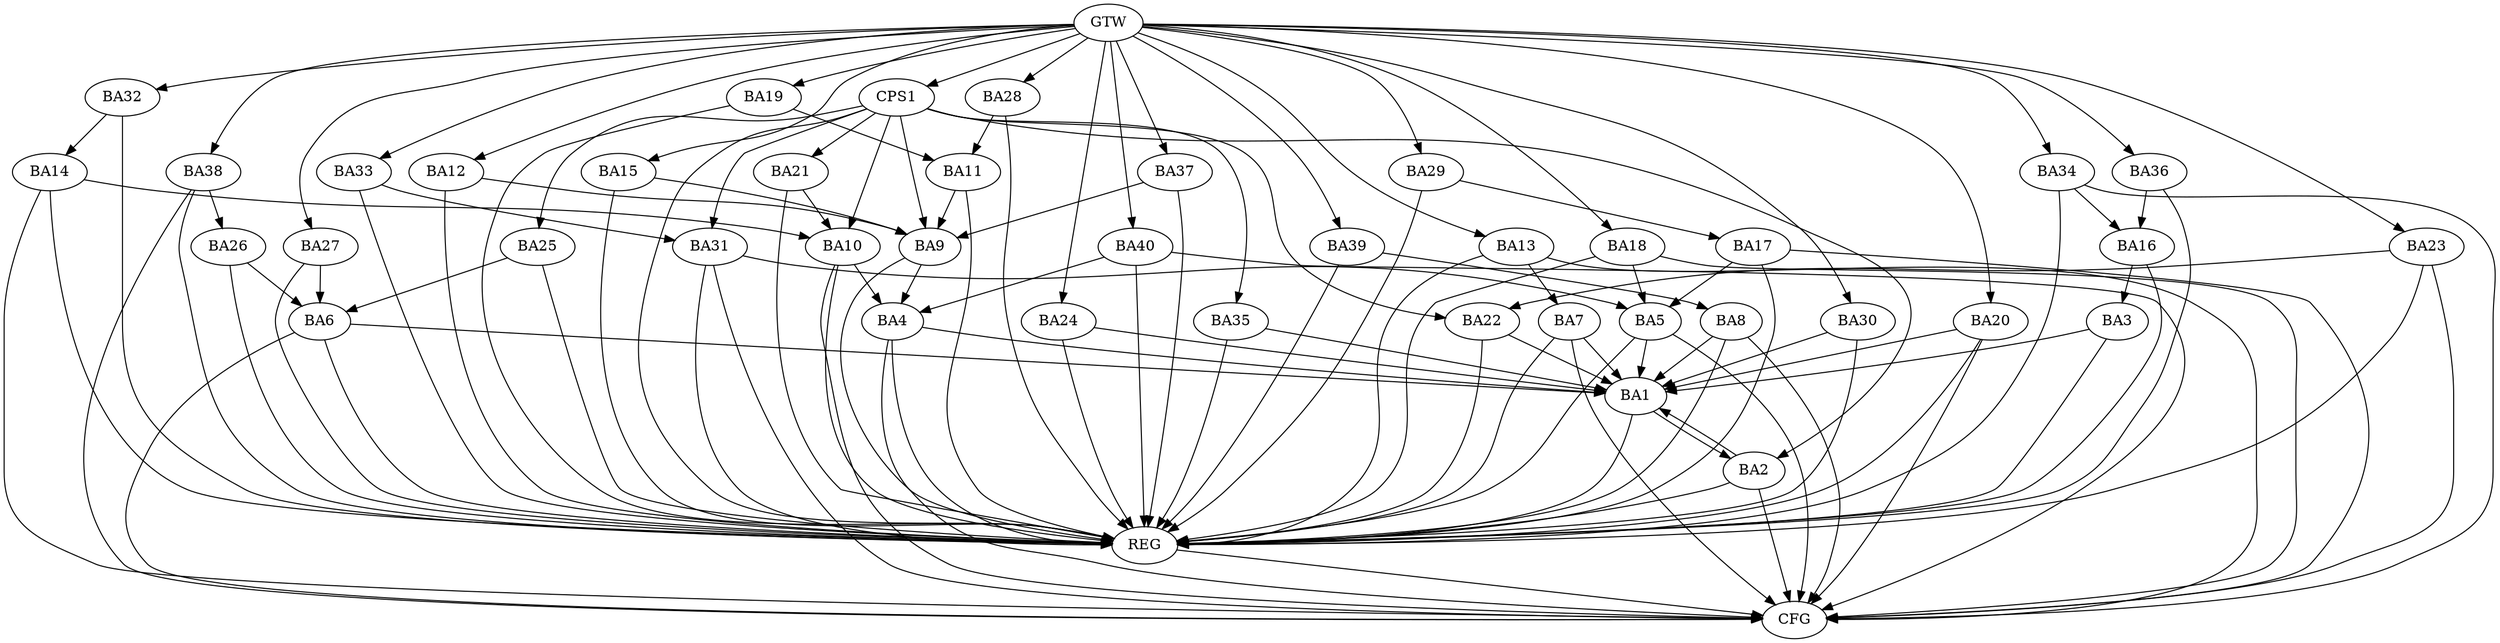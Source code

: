 strict digraph G {
  BA1 [ label="BA1" ];
  BA2 [ label="BA2" ];
  BA3 [ label="BA3" ];
  BA4 [ label="BA4" ];
  BA5 [ label="BA5" ];
  BA6 [ label="BA6" ];
  BA7 [ label="BA7" ];
  BA8 [ label="BA8" ];
  BA9 [ label="BA9" ];
  BA10 [ label="BA10" ];
  BA11 [ label="BA11" ];
  BA12 [ label="BA12" ];
  BA13 [ label="BA13" ];
  BA14 [ label="BA14" ];
  BA15 [ label="BA15" ];
  BA16 [ label="BA16" ];
  BA17 [ label="BA17" ];
  BA18 [ label="BA18" ];
  BA19 [ label="BA19" ];
  BA20 [ label="BA20" ];
  BA21 [ label="BA21" ];
  BA22 [ label="BA22" ];
  BA23 [ label="BA23" ];
  BA24 [ label="BA24" ];
  BA25 [ label="BA25" ];
  BA26 [ label="BA26" ];
  BA27 [ label="BA27" ];
  BA28 [ label="BA28" ];
  BA29 [ label="BA29" ];
  BA30 [ label="BA30" ];
  BA31 [ label="BA31" ];
  BA32 [ label="BA32" ];
  BA33 [ label="BA33" ];
  BA34 [ label="BA34" ];
  BA35 [ label="BA35" ];
  BA36 [ label="BA36" ];
  BA37 [ label="BA37" ];
  BA38 [ label="BA38" ];
  BA39 [ label="BA39" ];
  BA40 [ label="BA40" ];
  CPS1 [ label="CPS1" ];
  GTW [ label="GTW" ];
  REG [ label="REG" ];
  CFG [ label="CFG" ];
  BA1 -> BA2;
  BA2 -> BA1;
  BA3 -> BA1;
  BA4 -> BA1;
  BA5 -> BA1;
  BA6 -> BA1;
  BA7 -> BA1;
  BA8 -> BA1;
  BA9 -> BA4;
  BA10 -> BA4;
  BA11 -> BA9;
  BA12 -> BA9;
  BA13 -> BA7;
  BA14 -> BA10;
  BA15 -> BA9;
  BA16 -> BA3;
  BA17 -> BA5;
  BA18 -> BA5;
  BA19 -> BA11;
  BA20 -> BA1;
  BA21 -> BA10;
  BA22 -> BA1;
  BA23 -> BA22;
  BA24 -> BA1;
  BA25 -> BA6;
  BA26 -> BA6;
  BA27 -> BA6;
  BA28 -> BA11;
  BA29 -> BA17;
  BA30 -> BA1;
  BA31 -> BA5;
  BA32 -> BA14;
  BA33 -> BA31;
  BA34 -> BA16;
  BA35 -> BA1;
  BA36 -> BA16;
  BA37 -> BA9;
  BA38 -> BA26;
  BA39 -> BA8;
  BA40 -> BA4;
  CPS1 -> BA25;
  CPS1 -> BA9;
  CPS1 -> BA2;
  CPS1 -> BA31;
  CPS1 -> BA35;
  CPS1 -> BA21;
  CPS1 -> BA22;
  CPS1 -> BA10;
  GTW -> BA12;
  GTW -> BA13;
  GTW -> BA15;
  GTW -> BA18;
  GTW -> BA19;
  GTW -> BA20;
  GTW -> BA23;
  GTW -> BA24;
  GTW -> BA27;
  GTW -> BA28;
  GTW -> BA29;
  GTW -> BA30;
  GTW -> BA32;
  GTW -> BA33;
  GTW -> BA34;
  GTW -> BA36;
  GTW -> BA37;
  GTW -> BA38;
  GTW -> BA39;
  GTW -> BA40;
  GTW -> CPS1;
  BA1 -> REG;
  BA2 -> REG;
  BA3 -> REG;
  BA4 -> REG;
  BA5 -> REG;
  BA6 -> REG;
  BA7 -> REG;
  BA8 -> REG;
  BA9 -> REG;
  BA10 -> REG;
  BA11 -> REG;
  BA12 -> REG;
  BA13 -> REG;
  BA14 -> REG;
  BA15 -> REG;
  BA16 -> REG;
  BA17 -> REG;
  BA18 -> REG;
  BA19 -> REG;
  BA20 -> REG;
  BA21 -> REG;
  BA22 -> REG;
  BA23 -> REG;
  BA24 -> REG;
  BA25 -> REG;
  BA26 -> REG;
  BA27 -> REG;
  BA28 -> REG;
  BA29 -> REG;
  BA30 -> REG;
  BA31 -> REG;
  BA32 -> REG;
  BA33 -> REG;
  BA34 -> REG;
  BA35 -> REG;
  BA36 -> REG;
  BA37 -> REG;
  BA38 -> REG;
  BA39 -> REG;
  BA40 -> REG;
  CPS1 -> REG;
  BA34 -> CFG;
  BA10 -> CFG;
  BA8 -> CFG;
  BA17 -> CFG;
  BA6 -> CFG;
  BA40 -> CFG;
  BA4 -> CFG;
  BA31 -> CFG;
  BA14 -> CFG;
  BA5 -> CFG;
  BA2 -> CFG;
  BA13 -> CFG;
  BA20 -> CFG;
  BA23 -> CFG;
  BA18 -> CFG;
  BA38 -> CFG;
  BA7 -> CFG;
  REG -> CFG;
}
